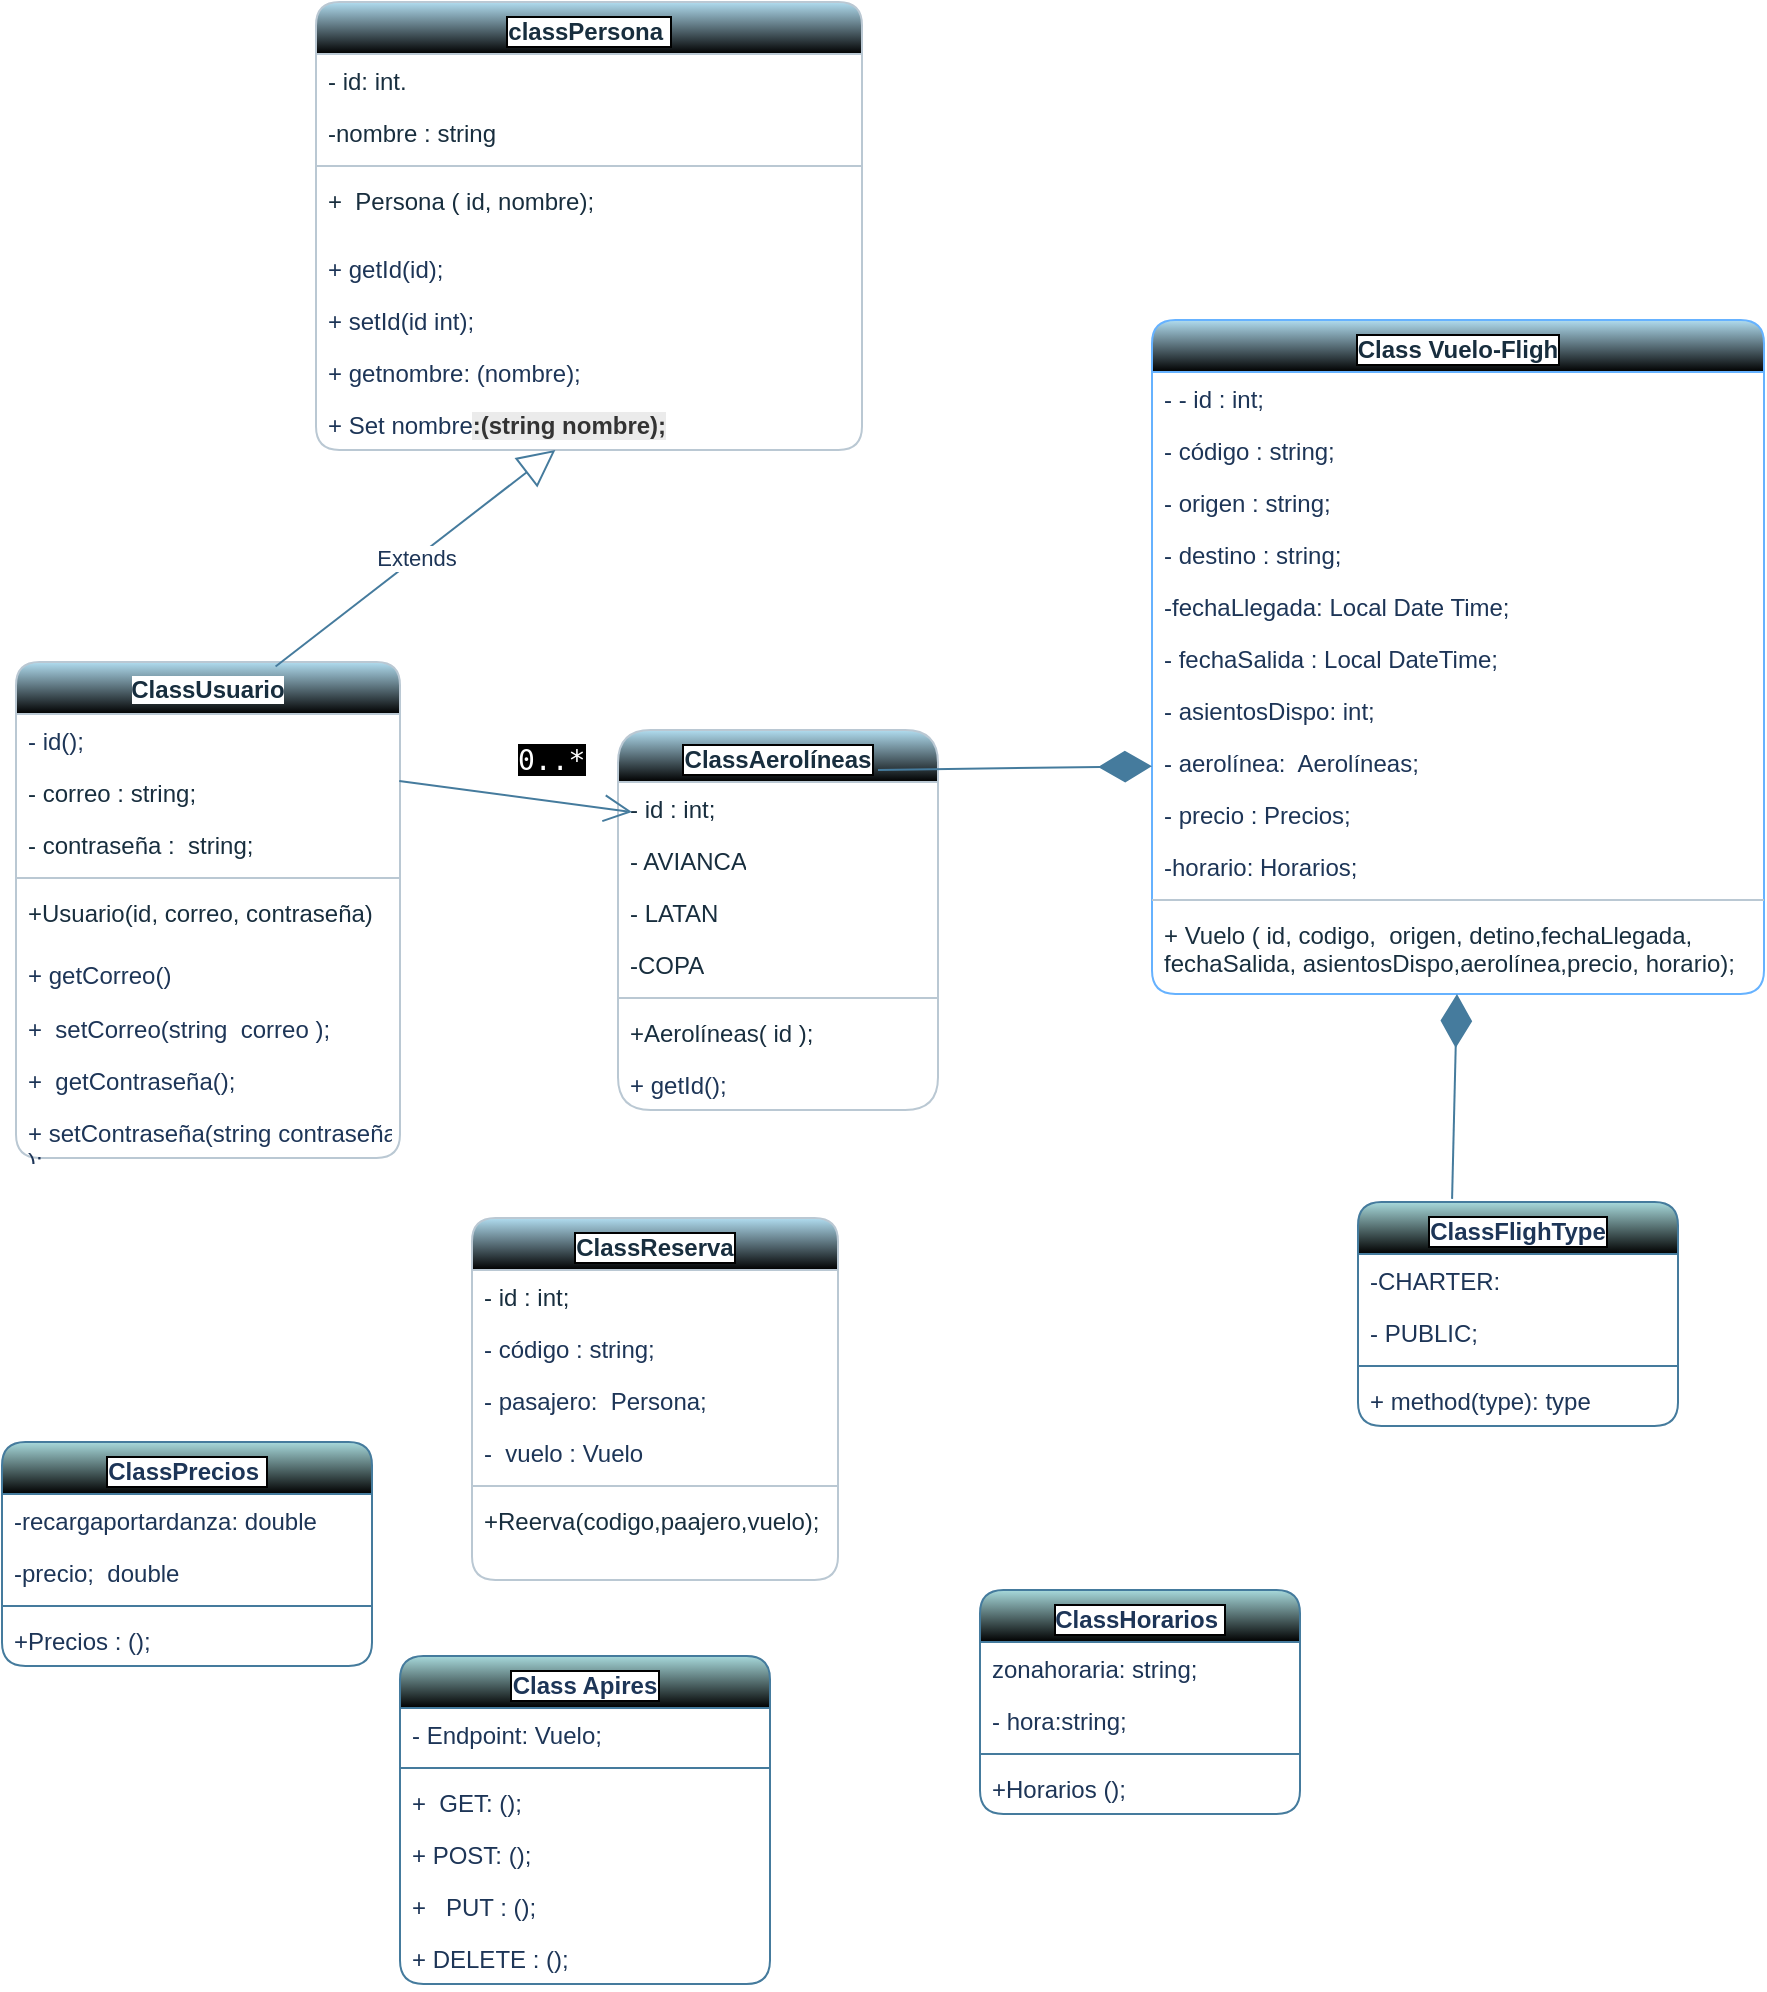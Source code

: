 <mxfile version="21.7.1" type="github">
  <diagram name="Página-1" id="ZE2Og2liTJ8zFDJ8wkAW">
    <mxGraphModel dx="1983" dy="3194" grid="0" gridSize="10" guides="1" tooltips="1" connect="1" arrows="1" fold="1" page="1" pageScale="1" pageWidth="980" pageHeight="1390" background="none" math="0" shadow="0">
      <root>
        <mxCell id="0" />
        <mxCell id="1" parent="0" />
        <mxCell id="D-GpD_URcGxK7QM6RUJf-1" value="classPersona&amp;nbsp;" style="swimlane;fontStyle=1;align=center;verticalAlign=top;childLayout=stackLayout;horizontal=1;startSize=26;horizontalStack=0;resizeParent=1;resizeParentMax=0;resizeLast=0;collapsible=1;marginBottom=0;labelBackgroundColor=default;fillColor=#B1DDF0;strokeColor=#BAC8D3;fontColor=#182E3E;html=1;whiteSpace=wrap;labelBorderColor=default;gradientColor=default;rounded=1;" vertex="1" parent="1">
          <mxGeometry x="85" y="-2021" width="273" height="224" as="geometry" />
        </mxCell>
        <mxCell id="D-GpD_URcGxK7QM6RUJf-5" value="&lt;font style=&quot;vertical-align: inherit;&quot;&gt;&lt;font style=&quot;vertical-align: inherit;&quot;&gt;- id: int.&lt;/font&gt;&lt;/font&gt;" style="text;strokeColor=none;fillColor=none;align=left;verticalAlign=top;spacingLeft=4;spacingRight=4;overflow=hidden;rotatable=0;points=[[0,0.5],[1,0.5]];portConstraint=eastwest;whiteSpace=wrap;html=1;labelBackgroundColor=none;fontColor=#182E3E;" vertex="1" parent="D-GpD_URcGxK7QM6RUJf-1">
          <mxGeometry y="26" width="273" height="26" as="geometry" />
        </mxCell>
        <mxCell id="D-GpD_URcGxK7QM6RUJf-2" value="&lt;font style=&quot;vertical-align: inherit;&quot;&gt;&lt;font style=&quot;vertical-align: inherit;&quot;&gt;&lt;font style=&quot;vertical-align: inherit;&quot;&gt;&lt;font style=&quot;vertical-align: inherit;&quot;&gt;&lt;font style=&quot;vertical-align: inherit;&quot;&gt;&lt;font style=&quot;vertical-align: inherit;&quot;&gt;-nombre :&amp;nbsp;&lt;/font&gt;&lt;/font&gt;&lt;/font&gt;&lt;/font&gt;&lt;/font&gt;&lt;/font&gt;string" style="text;strokeColor=none;fillColor=none;align=left;verticalAlign=top;spacingLeft=4;spacingRight=4;overflow=hidden;rotatable=0;points=[[0,0.5],[1,0.5]];portConstraint=eastwest;whiteSpace=wrap;html=1;labelBackgroundColor=none;fontColor=#182E3E;" vertex="1" parent="D-GpD_URcGxK7QM6RUJf-1">
          <mxGeometry y="52" width="273" height="26" as="geometry" />
        </mxCell>
        <mxCell id="D-GpD_URcGxK7QM6RUJf-3" value="" style="line;strokeWidth=1;fillColor=none;align=left;verticalAlign=middle;spacingTop=-1;spacingLeft=3;spacingRight=3;rotatable=0;labelPosition=right;points=[];portConstraint=eastwest;strokeColor=#BAC8D3;labelBackgroundColor=none;fontColor=#182E3E;" vertex="1" parent="D-GpD_URcGxK7QM6RUJf-1">
          <mxGeometry y="78" width="273" height="8" as="geometry" />
        </mxCell>
        <mxCell id="D-GpD_URcGxK7QM6RUJf-4" value="+&amp;nbsp; Persona ( id, nombre);&amp;nbsp;&amp;nbsp;" style="text;strokeColor=none;fillColor=none;align=left;verticalAlign=top;spacingLeft=4;spacingRight=4;overflow=hidden;rotatable=0;points=[[0,0.5],[1,0.5]];portConstraint=eastwest;whiteSpace=wrap;html=1;labelBackgroundColor=none;fontColor=#182E3E;" vertex="1" parent="D-GpD_URcGxK7QM6RUJf-1">
          <mxGeometry y="86" width="273" height="34" as="geometry" />
        </mxCell>
        <mxCell id="D-GpD_URcGxK7QM6RUJf-99" value="+&amp;nbsp;getId(id);" style="text;strokeColor=none;fillColor=none;align=left;verticalAlign=top;spacingLeft=4;spacingRight=4;overflow=hidden;rotatable=0;points=[[0,0.5],[1,0.5]];portConstraint=eastwest;whiteSpace=wrap;html=1;fontColor=#1D3557;" vertex="1" parent="D-GpD_URcGxK7QM6RUJf-1">
          <mxGeometry y="120" width="273" height="26" as="geometry" />
        </mxCell>
        <mxCell id="D-GpD_URcGxK7QM6RUJf-100" value="+&amp;nbsp;setId(id int);" style="text;strokeColor=none;fillColor=none;align=left;verticalAlign=top;spacingLeft=4;spacingRight=4;overflow=hidden;rotatable=0;points=[[0,0.5],[1,0.5]];portConstraint=eastwest;whiteSpace=wrap;html=1;fontColor=#1D3557;" vertex="1" parent="D-GpD_URcGxK7QM6RUJf-1">
          <mxGeometry y="146" width="273" height="26" as="geometry" />
        </mxCell>
        <mxCell id="D-GpD_URcGxK7QM6RUJf-70" value="+ getnombre: (nombre);" style="text;strokeColor=none;fillColor=none;align=left;verticalAlign=top;spacingLeft=4;spacingRight=4;overflow=hidden;rotatable=0;points=[[0,0.5],[1,0.5]];portConstraint=eastwest;whiteSpace=wrap;html=1;fontColor=#1D3557;" vertex="1" parent="D-GpD_URcGxK7QM6RUJf-1">
          <mxGeometry y="172" width="273" height="26" as="geometry" />
        </mxCell>
        <mxCell id="D-GpD_URcGxK7QM6RUJf-69" value="+ Set nombre&lt;strong style=&quot;--tw-border-spacing-x: 0; --tw-border-spacing-y: 0; --tw-translate-x: 0; --tw-translate-y: 0; --tw-rotate: 0; --tw-skew-x: 0; --tw-skew-y: 0; --tw-scale-x: 1; --tw-scale-y: 1; --tw-pan-x: ; --tw-pan-y: ; --tw-pinch-zoom: ; --tw-scroll-snap-strictness: proximity; --tw-ordinal: ; --tw-slashed-zero: ; --tw-numeric-figure: ; --tw-numeric-spacing: ; --tw-numeric-fraction: ; --tw-ring-inset: ; --tw-ring-offset-width: 0px; --tw-ring-offset-color: #fff; --tw-ring-color: rgb(59 130 246 / .5); --tw-ring-offset-shadow: 0 0 #0000; --tw-ring-shadow: 0 0 #0000; --tw-shadow: 0 0 #0000; --tw-shadow-colored: 0 0 #0000; --tw-blur: ; --tw-brightness: ; --tw-contrast: ; --tw-grayscale: ; --tw-hue-rotate: ; --tw-invert: ; --tw-saturate: ; --tw-sepia: ; --tw-drop-shadow: ; --tw-backdrop-blur: ; --tw-backdrop-brightness: ; --tw-backdrop-contrast: ; --tw-backdrop-grayscale: ; --tw-backdrop-hue-rotate: ; --tw-backdrop-invert: ; --tw-backdrop-opacity: ; --tw-backdrop-saturate: ; --tw-backdrop-sepia: ; color: rgb(51, 51, 51); font-family: Arial, Helvetica, sans-serif; background-color: rgb(235, 235, 235);&quot;&gt;:(string nombre);&lt;/strong&gt;" style="text;strokeColor=none;fillColor=none;align=left;verticalAlign=top;spacingLeft=4;spacingRight=4;overflow=hidden;rotatable=0;points=[[0,0.5],[1,0.5]];portConstraint=eastwest;whiteSpace=wrap;html=1;fontColor=#1D3557;" vertex="1" parent="D-GpD_URcGxK7QM6RUJf-1">
          <mxGeometry y="198" width="273" height="26" as="geometry" />
        </mxCell>
        <mxCell id="D-GpD_URcGxK7QM6RUJf-6" value="ClassUsuario " style="swimlane;fontStyle=1;align=center;verticalAlign=top;childLayout=stackLayout;horizontal=1;startSize=26;horizontalStack=0;resizeParent=1;resizeParentMax=0;resizeLast=0;collapsible=1;marginBottom=0;whiteSpace=wrap;html=1;strokeColor=#BAC8D3;fontColor=#182E3E;fillColor=#B1DDF0;labelBackgroundColor=default;gradientColor=default;rounded=1;" vertex="1" parent="1">
          <mxGeometry x="-65" y="-1691" width="192" height="248" as="geometry" />
        </mxCell>
        <mxCell id="D-GpD_URcGxK7QM6RUJf-113" value="- id();&amp;nbsp;" style="text;strokeColor=none;fillColor=none;align=left;verticalAlign=top;spacingLeft=4;spacingRight=4;overflow=hidden;rotatable=0;points=[[0,0.5],[1,0.5]];portConstraint=eastwest;whiteSpace=wrap;html=1;fontColor=#1D3557;" vertex="1" parent="D-GpD_URcGxK7QM6RUJf-6">
          <mxGeometry y="26" width="192" height="26" as="geometry" />
        </mxCell>
        <mxCell id="D-GpD_URcGxK7QM6RUJf-7" value="- correo : string;" style="text;strokeColor=none;fillColor=none;align=left;verticalAlign=top;spacingLeft=4;spacingRight=4;overflow=hidden;rotatable=0;points=[[0,0.5],[1,0.5]];portConstraint=eastwest;whiteSpace=wrap;html=1;fontColor=#182E3E;labelBackgroundColor=none;" vertex="1" parent="D-GpD_URcGxK7QM6RUJf-6">
          <mxGeometry y="52" width="192" height="26" as="geometry" />
        </mxCell>
        <mxCell id="D-GpD_URcGxK7QM6RUJf-18" value="- contraseña :&amp;nbsp; string;" style="text;strokeColor=none;fillColor=none;align=left;verticalAlign=top;spacingLeft=4;spacingRight=4;overflow=hidden;rotatable=0;points=[[0,0.5],[1,0.5]];portConstraint=eastwest;whiteSpace=wrap;html=1;fontColor=#182E3E;labelBackgroundColor=none;" vertex="1" parent="D-GpD_URcGxK7QM6RUJf-6">
          <mxGeometry y="78" width="192" height="26" as="geometry" />
        </mxCell>
        <mxCell id="D-GpD_URcGxK7QM6RUJf-8" value="" style="line;strokeWidth=1;fillColor=none;align=left;verticalAlign=middle;spacingTop=-1;spacingLeft=3;spacingRight=3;rotatable=0;labelPosition=right;points=[];portConstraint=eastwest;strokeColor=#BAC8D3;fontColor=#182E3E;labelBackgroundColor=none;" vertex="1" parent="D-GpD_URcGxK7QM6RUJf-6">
          <mxGeometry y="104" width="192" height="8" as="geometry" />
        </mxCell>
        <mxCell id="D-GpD_URcGxK7QM6RUJf-9" value="+Usuario(id, correo, contraseña)" style="text;strokeColor=none;fillColor=none;align=left;verticalAlign=top;spacingLeft=4;spacingRight=4;overflow=hidden;rotatable=0;points=[[0,0.5],[1,0.5]];portConstraint=eastwest;whiteSpace=wrap;html=1;fontColor=#182E3E;labelBackgroundColor=none;" vertex="1" parent="D-GpD_URcGxK7QM6RUJf-6">
          <mxGeometry y="112" width="192" height="31" as="geometry" />
        </mxCell>
        <mxCell id="D-GpD_URcGxK7QM6RUJf-101" value="+&amp;nbsp;getCorreo()&lt;br&gt;&lt;br&gt;&lt;br&gt;&lt;br&gt;&lt;br&gt;&lt;br&gt;&lt;br&gt;&lt;br&gt;&lt;br&gt;&lt;br&gt;&lt;br&gt;" style="text;strokeColor=none;fillColor=none;align=left;verticalAlign=top;spacingLeft=4;spacingRight=4;overflow=hidden;rotatable=0;points=[[0,0.5],[1,0.5]];portConstraint=eastwest;whiteSpace=wrap;html=1;fontColor=#1D3557;" vertex="1" parent="D-GpD_URcGxK7QM6RUJf-6">
          <mxGeometry y="143" width="192" height="27" as="geometry" />
        </mxCell>
        <mxCell id="D-GpD_URcGxK7QM6RUJf-102" value="+&amp;nbsp;&amp;nbsp;setCorreo(string&amp;nbsp; correo );" style="text;strokeColor=none;fillColor=none;align=left;verticalAlign=top;spacingLeft=4;spacingRight=4;overflow=hidden;rotatable=0;points=[[0,0.5],[1,0.5]];portConstraint=eastwest;whiteSpace=wrap;html=1;fontColor=#1D3557;" vertex="1" parent="D-GpD_URcGxK7QM6RUJf-6">
          <mxGeometry y="170" width="192" height="26" as="geometry" />
        </mxCell>
        <mxCell id="D-GpD_URcGxK7QM6RUJf-105" value="+&amp;nbsp;&amp;nbsp;getContraseña();" style="text;strokeColor=none;fillColor=none;align=left;verticalAlign=top;spacingLeft=4;spacingRight=4;overflow=hidden;rotatable=0;points=[[0,0.5],[1,0.5]];portConstraint=eastwest;whiteSpace=wrap;html=1;fontColor=#1D3557;" vertex="1" parent="D-GpD_URcGxK7QM6RUJf-6">
          <mxGeometry y="196" width="192" height="26" as="geometry" />
        </mxCell>
        <mxCell id="D-GpD_URcGxK7QM6RUJf-104" value="+&amp;nbsp;setContraseña(string&amp;nbsp;contraseña)&lt;br&gt;);" style="text;strokeColor=none;fillColor=none;align=left;verticalAlign=top;spacingLeft=4;spacingRight=4;overflow=hidden;rotatable=0;points=[[0,0.5],[1,0.5]];portConstraint=eastwest;whiteSpace=wrap;html=1;fontColor=#1D3557;" vertex="1" parent="D-GpD_URcGxK7QM6RUJf-6">
          <mxGeometry y="222" width="192" height="26" as="geometry" />
        </mxCell>
        <mxCell id="D-GpD_URcGxK7QM6RUJf-10" value="Class Vuelo-Fligh" style="swimlane;fontStyle=1;align=center;verticalAlign=top;childLayout=stackLayout;horizontal=1;startSize=26;horizontalStack=0;resizeParent=1;resizeParentMax=0;resizeLast=0;collapsible=1;marginBottom=0;whiteSpace=wrap;html=1;strokeColor=#66B2FF;fontColor=#182E3E;fillColor=#B1DDF0;labelBackgroundColor=default;labelBorderColor=default;gradientColor=default;rounded=1;" vertex="1" parent="1">
          <mxGeometry x="503" y="-1862" width="306" height="337" as="geometry" />
        </mxCell>
        <mxCell id="D-GpD_URcGxK7QM6RUJf-36" value="-&amp;nbsp;- id : int;" style="text;strokeColor=none;fillColor=none;align=left;verticalAlign=top;spacingLeft=4;spacingRight=4;overflow=hidden;rotatable=0;points=[[0,0.5],[1,0.5]];portConstraint=eastwest;whiteSpace=wrap;html=1;fontColor=#1D3557;" vertex="1" parent="D-GpD_URcGxK7QM6RUJf-10">
          <mxGeometry y="26" width="306" height="26" as="geometry" />
        </mxCell>
        <mxCell id="D-GpD_URcGxK7QM6RUJf-38" value="- código : string;" style="text;strokeColor=none;fillColor=none;align=left;verticalAlign=top;spacingLeft=4;spacingRight=4;overflow=hidden;rotatable=0;points=[[0,0.5],[1,0.5]];portConstraint=eastwest;whiteSpace=wrap;html=1;fontColor=#1D3557;" vertex="1" parent="D-GpD_URcGxK7QM6RUJf-10">
          <mxGeometry y="52" width="306" height="26" as="geometry" />
        </mxCell>
        <mxCell id="D-GpD_URcGxK7QM6RUJf-47" value="- origen : string;" style="text;strokeColor=none;fillColor=none;align=left;verticalAlign=top;spacingLeft=4;spacingRight=4;overflow=hidden;rotatable=0;points=[[0,0.5],[1,0.5]];portConstraint=eastwest;whiteSpace=wrap;html=1;fontColor=#1D3557;" vertex="1" parent="D-GpD_URcGxK7QM6RUJf-10">
          <mxGeometry y="78" width="306" height="26" as="geometry" />
        </mxCell>
        <mxCell id="D-GpD_URcGxK7QM6RUJf-37" value="- destino : string;" style="text;strokeColor=none;fillColor=none;align=left;verticalAlign=top;spacingLeft=4;spacingRight=4;overflow=hidden;rotatable=0;points=[[0,0.5],[1,0.5]];portConstraint=eastwest;whiteSpace=wrap;html=1;fontColor=#1D3557;" vertex="1" parent="D-GpD_URcGxK7QM6RUJf-10">
          <mxGeometry y="104" width="306" height="26" as="geometry" />
        </mxCell>
        <mxCell id="D-GpD_URcGxK7QM6RUJf-49" value="-fechaLlegada: Local Date Time;" style="text;strokeColor=none;fillColor=none;align=left;verticalAlign=top;spacingLeft=4;spacingRight=4;overflow=hidden;rotatable=0;points=[[0,0.5],[1,0.5]];portConstraint=eastwest;whiteSpace=wrap;html=1;fontColor=#1D3557;" vertex="1" parent="D-GpD_URcGxK7QM6RUJf-10">
          <mxGeometry y="130" width="306" height="26" as="geometry" />
        </mxCell>
        <mxCell id="D-GpD_URcGxK7QM6RUJf-48" value="- fechaSalida :&amp;nbsp;Local DateTime;" style="text;strokeColor=none;fillColor=none;align=left;verticalAlign=top;spacingLeft=4;spacingRight=4;overflow=hidden;rotatable=0;points=[[0,0.5],[1,0.5]];portConstraint=eastwest;whiteSpace=wrap;html=1;fontColor=#1D3557;" vertex="1" parent="D-GpD_URcGxK7QM6RUJf-10">
          <mxGeometry y="156" width="306" height="26" as="geometry" />
        </mxCell>
        <mxCell id="D-GpD_URcGxK7QM6RUJf-54" value="- asientosDispo: int;" style="text;strokeColor=none;fillColor=none;align=left;verticalAlign=top;spacingLeft=4;spacingRight=4;overflow=hidden;rotatable=0;points=[[0,0.5],[1,0.5]];portConstraint=eastwest;whiteSpace=wrap;html=1;fontColor=#1D3557;" vertex="1" parent="D-GpD_URcGxK7QM6RUJf-10">
          <mxGeometry y="182" width="306" height="26" as="geometry" />
        </mxCell>
        <mxCell id="D-GpD_URcGxK7QM6RUJf-55" value="- aerolínea:&amp;nbsp; Aerolíneas;" style="text;strokeColor=none;fillColor=none;align=left;verticalAlign=top;spacingLeft=4;spacingRight=4;overflow=hidden;rotatable=0;points=[[0,0.5],[1,0.5]];portConstraint=eastwest;whiteSpace=wrap;html=1;fontColor=#1D3557;" vertex="1" parent="D-GpD_URcGxK7QM6RUJf-10">
          <mxGeometry y="208" width="306" height="26" as="geometry" />
        </mxCell>
        <mxCell id="D-GpD_URcGxK7QM6RUJf-50" value="- precio : Precios;" style="text;strokeColor=none;fillColor=none;align=left;verticalAlign=top;spacingLeft=4;spacingRight=4;overflow=hidden;rotatable=0;points=[[0,0.5],[1,0.5]];portConstraint=eastwest;whiteSpace=wrap;html=1;fontColor=#1D3557;" vertex="1" parent="D-GpD_URcGxK7QM6RUJf-10">
          <mxGeometry y="234" width="306" height="26" as="geometry" />
        </mxCell>
        <mxCell id="D-GpD_URcGxK7QM6RUJf-51" value="-horario: Horarios;" style="text;strokeColor=none;fillColor=none;align=left;verticalAlign=top;spacingLeft=4;spacingRight=4;overflow=hidden;rotatable=0;points=[[0,0.5],[1,0.5]];portConstraint=eastwest;whiteSpace=wrap;html=1;fontColor=#1D3557;" vertex="1" parent="D-GpD_URcGxK7QM6RUJf-10">
          <mxGeometry y="260" width="306" height="26" as="geometry" />
        </mxCell>
        <mxCell id="D-GpD_URcGxK7QM6RUJf-12" value="" style="line;strokeWidth=1;fillColor=none;align=left;verticalAlign=middle;spacingTop=-1;spacingLeft=3;spacingRight=3;rotatable=0;labelPosition=right;points=[];portConstraint=eastwest;strokeColor=#BAC8D3;fontColor=#182E3E;labelBackgroundColor=none;" vertex="1" parent="D-GpD_URcGxK7QM6RUJf-10">
          <mxGeometry y="286" width="306" height="8" as="geometry" />
        </mxCell>
        <mxCell id="D-GpD_URcGxK7QM6RUJf-13" value="+ Vuelo ( id, codigo,&amp;nbsp; origen, detino,fechaLlegada, fechaSalida,&amp;nbsp;asientosDispo,aerolínea,precio,&amp;nbsp;horario);&amp;nbsp;" style="text;strokeColor=none;fillColor=none;align=left;verticalAlign=top;spacingLeft=4;spacingRight=4;overflow=hidden;rotatable=0;points=[[0,0.5],[1,0.5]];portConstraint=eastwest;whiteSpace=wrap;html=1;fontColor=#182E3E;labelBackgroundColor=none;" vertex="1" parent="D-GpD_URcGxK7QM6RUJf-10">
          <mxGeometry y="294" width="306" height="43" as="geometry" />
        </mxCell>
        <mxCell id="D-GpD_URcGxK7QM6RUJf-19" value="ClassReserva " style="swimlane;fontStyle=1;align=center;verticalAlign=top;childLayout=stackLayout;horizontal=1;startSize=26;horizontalStack=0;resizeParent=1;resizeParentMax=0;resizeLast=0;collapsible=1;marginBottom=0;whiteSpace=wrap;html=1;strokeColor=#BAC8D3;fontColor=#182E3E;fillColor=#B1DDF0;labelBackgroundColor=default;labelBorderColor=default;gradientColor=default;rounded=1;" vertex="1" parent="1">
          <mxGeometry x="163" y="-1413" width="183" height="181" as="geometry" />
        </mxCell>
        <mxCell id="D-GpD_URcGxK7QM6RUJf-20" value="- id : int;" style="text;strokeColor=none;fillColor=none;align=left;verticalAlign=top;spacingLeft=4;spacingRight=4;overflow=hidden;rotatable=0;points=[[0,0.5],[1,0.5]];portConstraint=eastwest;whiteSpace=wrap;html=1;fontColor=#182E3E;labelBackgroundColor=none;" vertex="1" parent="D-GpD_URcGxK7QM6RUJf-19">
          <mxGeometry y="26" width="183" height="26" as="geometry" />
        </mxCell>
        <mxCell id="D-GpD_URcGxK7QM6RUJf-56" value="-&amp;nbsp;código : string;" style="text;strokeColor=none;fillColor=none;align=left;verticalAlign=top;spacingLeft=4;spacingRight=4;overflow=hidden;rotatable=0;points=[[0,0.5],[1,0.5]];portConstraint=eastwest;whiteSpace=wrap;html=1;fontColor=#1D3557;" vertex="1" parent="D-GpD_URcGxK7QM6RUJf-19">
          <mxGeometry y="52" width="183" height="26" as="geometry" />
        </mxCell>
        <mxCell id="D-GpD_URcGxK7QM6RUJf-57" value="- pasajero:&amp;nbsp; Persona;" style="text;strokeColor=none;fillColor=none;align=left;verticalAlign=top;spacingLeft=4;spacingRight=4;overflow=hidden;rotatable=0;points=[[0,0.5],[1,0.5]];portConstraint=eastwest;whiteSpace=wrap;html=1;fontColor=#1D3557;" vertex="1" parent="D-GpD_URcGxK7QM6RUJf-19">
          <mxGeometry y="78" width="183" height="26" as="geometry" />
        </mxCell>
        <mxCell id="D-GpD_URcGxK7QM6RUJf-58" value="-&amp;nbsp;&amp;nbsp;vuelo : Vuelo " style="text;strokeColor=none;fillColor=none;align=left;verticalAlign=top;spacingLeft=4;spacingRight=4;overflow=hidden;rotatable=0;points=[[0,0.5],[1,0.5]];portConstraint=eastwest;whiteSpace=wrap;html=1;fontColor=#1D3557;" vertex="1" parent="D-GpD_URcGxK7QM6RUJf-19">
          <mxGeometry y="104" width="183" height="26" as="geometry" />
        </mxCell>
        <mxCell id="D-GpD_URcGxK7QM6RUJf-21" value="" style="line;strokeWidth=1;fillColor=none;align=left;verticalAlign=middle;spacingTop=-1;spacingLeft=3;spacingRight=3;rotatable=0;labelPosition=right;points=[];portConstraint=eastwest;strokeColor=#BAC8D3;fontColor=#182E3E;labelBackgroundColor=none;" vertex="1" parent="D-GpD_URcGxK7QM6RUJf-19">
          <mxGeometry y="130" width="183" height="8" as="geometry" />
        </mxCell>
        <mxCell id="D-GpD_URcGxK7QM6RUJf-22" value="+Reerva(codigo,paajero,vuelo);" style="text;strokeColor=none;fillColor=none;align=left;verticalAlign=top;spacingLeft=4;spacingRight=4;overflow=hidden;rotatable=0;points=[[0,0.5],[1,0.5]];portConstraint=eastwest;whiteSpace=wrap;html=1;fontColor=#182E3E;labelBackgroundColor=none;" vertex="1" parent="D-GpD_URcGxK7QM6RUJf-19">
          <mxGeometry y="138" width="183" height="43" as="geometry" />
        </mxCell>
        <mxCell id="D-GpD_URcGxK7QM6RUJf-23" value="Interface Autenticable " style="swimlane;fontStyle=1;align=center;verticalAlign=top;childLayout=stackLayout;horizontal=1;startSize=26;horizontalStack=0;resizeParent=1;resizeParentMax=0;resizeLast=0;collapsible=1;marginBottom=0;whiteSpace=wrap;html=1;strokeColor=#BAC8D3;fontColor=#182E3E;fillColor=#B1DDF0;labelBackgroundColor=default;gradientColor=default;rounded=1;" vertex="1" parent="1">
          <mxGeometry x="133" y="-1162" width="177" height="60" as="geometry" />
        </mxCell>
        <mxCell id="D-GpD_URcGxK7QM6RUJf-25" value="" style="line;strokeWidth=1;fillColor=none;align=left;verticalAlign=middle;spacingTop=-1;spacingLeft=3;spacingRight=3;rotatable=0;labelPosition=right;points=[];portConstraint=eastwest;strokeColor=#BAC8D3;fontColor=#182E3E;labelBackgroundColor=none;" vertex="1" parent="D-GpD_URcGxK7QM6RUJf-23">
          <mxGeometry y="26" width="177" height="8" as="geometry" />
        </mxCell>
        <mxCell id="D-GpD_URcGxK7QM6RUJf-26" value="+autenticar();" style="text;strokeColor=none;fillColor=none;align=left;verticalAlign=top;spacingLeft=4;spacingRight=4;overflow=hidden;rotatable=0;points=[[0,0.5],[1,0.5]];portConstraint=eastwest;whiteSpace=wrap;html=1;fontColor=#182E3E;labelBackgroundColor=none;" vertex="1" parent="D-GpD_URcGxK7QM6RUJf-23">
          <mxGeometry y="34" width="177" height="26" as="geometry" />
        </mxCell>
        <mxCell id="D-GpD_URcGxK7QM6RUJf-39" value="ClassHorarios&amp;nbsp;" style="swimlane;fontStyle=1;align=center;verticalAlign=top;childLayout=stackLayout;horizontal=1;startSize=26;horizontalStack=0;resizeParent=1;resizeParentMax=0;resizeLast=0;collapsible=1;marginBottom=0;whiteSpace=wrap;html=1;strokeColor=#457B9D;fontColor=#1D3557;fillColor=#A8DADC;swimlaneFillColor=default;gradientColor=default;labelBackgroundColor=default;labelBorderColor=default;rounded=1;" vertex="1" parent="1">
          <mxGeometry x="417" y="-1227" width="160" height="112" as="geometry" />
        </mxCell>
        <mxCell id="D-GpD_URcGxK7QM6RUJf-52" value="zonahoraria: string;" style="text;strokeColor=none;fillColor=none;align=left;verticalAlign=top;spacingLeft=4;spacingRight=4;overflow=hidden;rotatable=0;points=[[0,0.5],[1,0.5]];portConstraint=eastwest;whiteSpace=wrap;html=1;fontColor=#1D3557;" vertex="1" parent="D-GpD_URcGxK7QM6RUJf-39">
          <mxGeometry y="26" width="160" height="26" as="geometry" />
        </mxCell>
        <mxCell id="D-GpD_URcGxK7QM6RUJf-40" value="- hora:string;" style="text;strokeColor=none;fillColor=none;align=left;verticalAlign=top;spacingLeft=4;spacingRight=4;overflow=hidden;rotatable=0;points=[[0,0.5],[1,0.5]];portConstraint=eastwest;whiteSpace=wrap;html=1;fontColor=#1D3557;" vertex="1" parent="D-GpD_URcGxK7QM6RUJf-39">
          <mxGeometry y="52" width="160" height="26" as="geometry" />
        </mxCell>
        <mxCell id="D-GpD_URcGxK7QM6RUJf-41" value="" style="line;strokeWidth=1;fillColor=none;align=left;verticalAlign=middle;spacingTop=-1;spacingLeft=3;spacingRight=3;rotatable=0;labelPosition=right;points=[];portConstraint=eastwest;strokeColor=inherit;fontColor=#1D3557;" vertex="1" parent="D-GpD_URcGxK7QM6RUJf-39">
          <mxGeometry y="78" width="160" height="8" as="geometry" />
        </mxCell>
        <mxCell id="D-GpD_URcGxK7QM6RUJf-42" value="+Horarios ();" style="text;strokeColor=none;fillColor=none;align=left;verticalAlign=top;spacingLeft=4;spacingRight=4;overflow=hidden;rotatable=0;points=[[0,0.5],[1,0.5]];portConstraint=eastwest;whiteSpace=wrap;html=1;fontColor=#1D3557;" vertex="1" parent="D-GpD_URcGxK7QM6RUJf-39">
          <mxGeometry y="86" width="160" height="26" as="geometry" />
        </mxCell>
        <mxCell id="D-GpD_URcGxK7QM6RUJf-43" value="ClassPrecios&amp;nbsp;" style="swimlane;fontStyle=1;align=center;verticalAlign=top;childLayout=stackLayout;horizontal=1;startSize=26;horizontalStack=0;resizeParent=1;resizeParentMax=0;resizeLast=0;collapsible=1;marginBottom=0;whiteSpace=wrap;html=1;strokeColor=#457B9D;fontColor=#1D3557;fillColor=#A8DADC;swimlaneFillColor=default;labelBorderColor=default;labelBackgroundColor=default;gradientColor=default;rounded=1;" vertex="1" parent="1">
          <mxGeometry x="-72" y="-1301" width="185" height="112" as="geometry" />
        </mxCell>
        <mxCell id="D-GpD_URcGxK7QM6RUJf-44" value="-recargaportardanza: double" style="text;strokeColor=none;fillColor=none;align=left;verticalAlign=top;spacingLeft=4;spacingRight=4;overflow=hidden;rotatable=0;points=[[0,0.5],[1,0.5]];portConstraint=eastwest;whiteSpace=wrap;html=1;fontColor=#1D3557;" vertex="1" parent="D-GpD_URcGxK7QM6RUJf-43">
          <mxGeometry y="26" width="185" height="26" as="geometry" />
        </mxCell>
        <mxCell id="D-GpD_URcGxK7QM6RUJf-53" value="-precio;&amp;nbsp; double" style="text;strokeColor=none;fillColor=none;align=left;verticalAlign=top;spacingLeft=4;spacingRight=4;overflow=hidden;rotatable=0;points=[[0,0.5],[1,0.5]];portConstraint=eastwest;whiteSpace=wrap;html=1;fontColor=#1D3557;" vertex="1" parent="D-GpD_URcGxK7QM6RUJf-43">
          <mxGeometry y="52" width="185" height="26" as="geometry" />
        </mxCell>
        <mxCell id="D-GpD_URcGxK7QM6RUJf-45" value="" style="line;strokeWidth=1;fillColor=none;align=left;verticalAlign=middle;spacingTop=-1;spacingLeft=3;spacingRight=3;rotatable=0;labelPosition=right;points=[];portConstraint=eastwest;strokeColor=inherit;fontColor=#1D3557;" vertex="1" parent="D-GpD_URcGxK7QM6RUJf-43">
          <mxGeometry y="78" width="185" height="8" as="geometry" />
        </mxCell>
        <mxCell id="D-GpD_URcGxK7QM6RUJf-46" value="+Precios : ();" style="text;strokeColor=none;fillColor=none;align=left;verticalAlign=top;spacingLeft=4;spacingRight=4;overflow=hidden;rotatable=0;points=[[0,0.5],[1,0.5]];portConstraint=eastwest;whiteSpace=wrap;html=1;fontColor=#1D3557;" vertex="1" parent="D-GpD_URcGxK7QM6RUJf-43">
          <mxGeometry y="86" width="185" height="26" as="geometry" />
        </mxCell>
        <mxCell id="D-GpD_URcGxK7QM6RUJf-60" value="Class Apires" style="swimlane;fontStyle=1;align=center;verticalAlign=top;childLayout=stackLayout;horizontal=1;startSize=26;horizontalStack=0;resizeParent=1;resizeParentMax=0;resizeLast=0;collapsible=1;marginBottom=0;whiteSpace=wrap;html=1;strokeColor=#457B9D;fontColor=#1D3557;fillColor=#A8DADC;swimlaneFillColor=default;labelBorderColor=default;labelBackgroundColor=default;gradientColor=default;rounded=1;" vertex="1" parent="1">
          <mxGeometry x="127" y="-1194" width="185" height="164" as="geometry" />
        </mxCell>
        <mxCell id="D-GpD_URcGxK7QM6RUJf-62" value="- Endpoint: Vuelo;" style="text;strokeColor=none;fillColor=none;align=left;verticalAlign=top;spacingLeft=4;spacingRight=4;overflow=hidden;rotatable=0;points=[[0,0.5],[1,0.5]];portConstraint=eastwest;whiteSpace=wrap;html=1;fontColor=#1D3557;" vertex="1" parent="D-GpD_URcGxK7QM6RUJf-60">
          <mxGeometry y="26" width="185" height="26" as="geometry" />
        </mxCell>
        <mxCell id="D-GpD_URcGxK7QM6RUJf-63" value="" style="line;strokeWidth=1;fillColor=none;align=left;verticalAlign=middle;spacingTop=-1;spacingLeft=3;spacingRight=3;rotatable=0;labelPosition=right;points=[];portConstraint=eastwest;strokeColor=inherit;fontColor=#1D3557;" vertex="1" parent="D-GpD_URcGxK7QM6RUJf-60">
          <mxGeometry y="52" width="185" height="8" as="geometry" />
        </mxCell>
        <mxCell id="D-GpD_URcGxK7QM6RUJf-64" value="+&amp;nbsp;&amp;nbsp;GET: ();" style="text;strokeColor=none;fillColor=none;align=left;verticalAlign=top;spacingLeft=4;spacingRight=4;overflow=hidden;rotatable=0;points=[[0,0.5],[1,0.5]];portConstraint=eastwest;whiteSpace=wrap;html=1;fontColor=#1D3557;" vertex="1" parent="D-GpD_URcGxK7QM6RUJf-60">
          <mxGeometry y="60" width="185" height="26" as="geometry" />
        </mxCell>
        <mxCell id="D-GpD_URcGxK7QM6RUJf-65" value="+ POST: ();" style="text;strokeColor=none;fillColor=none;align=left;verticalAlign=top;spacingLeft=4;spacingRight=4;overflow=hidden;rotatable=0;points=[[0,0.5],[1,0.5]];portConstraint=eastwest;whiteSpace=wrap;html=1;fontColor=#1D3557;" vertex="1" parent="D-GpD_URcGxK7QM6RUJf-60">
          <mxGeometry y="86" width="185" height="26" as="geometry" />
        </mxCell>
        <mxCell id="D-GpD_URcGxK7QM6RUJf-67" value="+&amp;nbsp;&amp;nbsp; PUT : ();" style="text;strokeColor=none;fillColor=none;align=left;verticalAlign=top;spacingLeft=4;spacingRight=4;overflow=hidden;rotatable=0;points=[[0,0.5],[1,0.5]];portConstraint=eastwest;whiteSpace=wrap;html=1;fontColor=#1D3557;" vertex="1" parent="D-GpD_URcGxK7QM6RUJf-60">
          <mxGeometry y="112" width="185" height="26" as="geometry" />
        </mxCell>
        <mxCell id="D-GpD_URcGxK7QM6RUJf-66" value="+ DELETE : ();" style="text;strokeColor=none;fillColor=none;align=left;verticalAlign=top;spacingLeft=4;spacingRight=4;overflow=hidden;rotatable=0;points=[[0,0.5],[1,0.5]];portConstraint=eastwest;whiteSpace=wrap;html=1;fontColor=#1D3557;" vertex="1" parent="D-GpD_URcGxK7QM6RUJf-60">
          <mxGeometry y="138" width="185" height="26" as="geometry" />
        </mxCell>
        <mxCell id="D-GpD_URcGxK7QM6RUJf-80" value="ClassFlighType" style="swimlane;fontStyle=1;align=center;verticalAlign=top;childLayout=stackLayout;horizontal=1;startSize=26;horizontalStack=0;resizeParent=1;resizeParentMax=0;resizeLast=0;collapsible=1;marginBottom=0;whiteSpace=wrap;html=1;strokeColor=#457B9D;fontColor=#1D3557;fillColor=#A8DADC;labelBackgroundColor=default;labelBorderColor=default;gradientColor=default;swimlaneFillColor=default;rounded=1;" vertex="1" parent="1">
          <mxGeometry x="606" y="-1421" width="160" height="112" as="geometry" />
        </mxCell>
        <mxCell id="D-GpD_URcGxK7QM6RUJf-81" value="-CHARTER:" style="text;strokeColor=none;fillColor=none;align=left;verticalAlign=top;spacingLeft=4;spacingRight=4;overflow=hidden;rotatable=0;points=[[0,0.5],[1,0.5]];portConstraint=eastwest;whiteSpace=wrap;html=1;fontColor=#1D3557;" vertex="1" parent="D-GpD_URcGxK7QM6RUJf-80">
          <mxGeometry y="26" width="160" height="26" as="geometry" />
        </mxCell>
        <mxCell id="D-GpD_URcGxK7QM6RUJf-97" value="- PUBLIC;&amp;nbsp;&amp;nbsp;" style="text;strokeColor=none;fillColor=none;align=left;verticalAlign=top;spacingLeft=4;spacingRight=4;overflow=hidden;rotatable=0;points=[[0,0.5],[1,0.5]];portConstraint=eastwest;whiteSpace=wrap;html=1;fontColor=#1D3557;" vertex="1" parent="D-GpD_URcGxK7QM6RUJf-80">
          <mxGeometry y="52" width="160" height="26" as="geometry" />
        </mxCell>
        <mxCell id="D-GpD_URcGxK7QM6RUJf-82" value="" style="line;strokeWidth=1;fillColor=none;align=left;verticalAlign=middle;spacingTop=-1;spacingLeft=3;spacingRight=3;rotatable=0;labelPosition=right;points=[];portConstraint=eastwest;strokeColor=inherit;fontColor=#1D3557;" vertex="1" parent="D-GpD_URcGxK7QM6RUJf-80">
          <mxGeometry y="78" width="160" height="8" as="geometry" />
        </mxCell>
        <mxCell id="D-GpD_URcGxK7QM6RUJf-83" value="+ method(type): type" style="text;strokeColor=none;fillColor=none;align=left;verticalAlign=top;spacingLeft=4;spacingRight=4;overflow=hidden;rotatable=0;points=[[0,0.5],[1,0.5]];portConstraint=eastwest;whiteSpace=wrap;html=1;fontColor=#1D3557;" vertex="1" parent="D-GpD_URcGxK7QM6RUJf-80">
          <mxGeometry y="86" width="160" height="26" as="geometry" />
        </mxCell>
        <mxCell id="D-GpD_URcGxK7QM6RUJf-14" value="ClassAerolíneas" style="swimlane;fontStyle=1;align=center;verticalAlign=top;childLayout=stackLayout;horizontal=1;startSize=26;horizontalStack=0;resizeParent=1;resizeParentMax=0;resizeLast=0;collapsible=1;marginBottom=0;whiteSpace=wrap;html=1;strokeColor=#BAC8D3;fontColor=#182E3E;fillColor=#B1DDF0;labelBackgroundColor=default;labelBorderColor=default;gradientColor=default;swimlaneFillColor=default;rounded=1;arcSize=21;" vertex="1" parent="1">
          <mxGeometry x="236" y="-1657" width="160" height="190" as="geometry" />
        </mxCell>
        <mxCell id="D-GpD_URcGxK7QM6RUJf-114" value="" style="endArrow=diamondThin;endFill=1;endSize=24;html=1;rounded=0;strokeColor=#457B9D;fontColor=#1D3557;fillColor=#A8DADC;" edge="1" parent="D-GpD_URcGxK7QM6RUJf-14" target="D-GpD_URcGxK7QM6RUJf-55">
          <mxGeometry width="160" relative="1" as="geometry">
            <mxPoint x="130" y="20.0" as="sourcePoint" />
            <mxPoint x="290" y="20.0" as="targetPoint" />
          </mxGeometry>
        </mxCell>
        <mxCell id="D-GpD_URcGxK7QM6RUJf-15" value="- id : int;" style="text;strokeColor=none;fillColor=none;align=left;verticalAlign=top;spacingLeft=4;spacingRight=4;overflow=hidden;rotatable=0;points=[[0,0.5],[1,0.5]];portConstraint=eastwest;whiteSpace=wrap;html=1;fontColor=#182E3E;labelBackgroundColor=none;" vertex="1" parent="D-GpD_URcGxK7QM6RUJf-14">
          <mxGeometry y="26" width="160" height="26" as="geometry" />
        </mxCell>
        <mxCell id="D-GpD_URcGxK7QM6RUJf-111" value="" style="endArrow=open;endFill=1;endSize=12;html=1;rounded=0;strokeColor=#457B9D;fontColor=#1D3557;fillColor=#A8DADC;exitX=0.998;exitY=0.287;exitDx=0;exitDy=0;exitPerimeter=0;" edge="1" parent="D-GpD_URcGxK7QM6RUJf-14" source="D-GpD_URcGxK7QM6RUJf-7">
          <mxGeometry width="160" relative="1" as="geometry">
            <mxPoint x="-97" y="-93" as="sourcePoint" />
            <mxPoint x="7" y="41" as="targetPoint" />
          </mxGeometry>
        </mxCell>
        <mxCell id="D-GpD_URcGxK7QM6RUJf-91" value="- AVIANCA" style="text;strokeColor=none;fillColor=none;align=left;verticalAlign=top;spacingLeft=4;spacingRight=4;overflow=hidden;rotatable=0;points=[[0,0.5],[1,0.5]];portConstraint=eastwest;whiteSpace=wrap;html=1;fontColor=#182E3E;labelBackgroundColor=none;" vertex="1" parent="D-GpD_URcGxK7QM6RUJf-14">
          <mxGeometry y="52" width="160" height="26" as="geometry" />
        </mxCell>
        <mxCell id="D-GpD_URcGxK7QM6RUJf-92" value="- LATAN" style="text;strokeColor=none;fillColor=none;align=left;verticalAlign=top;spacingLeft=4;spacingRight=4;overflow=hidden;rotatable=0;points=[[0,0.5],[1,0.5]];portConstraint=eastwest;whiteSpace=wrap;html=1;fontColor=#182E3E;labelBackgroundColor=none;" vertex="1" parent="D-GpD_URcGxK7QM6RUJf-14">
          <mxGeometry y="78" width="160" height="26" as="geometry" />
        </mxCell>
        <mxCell id="D-GpD_URcGxK7QM6RUJf-35" value="-COPA" style="text;strokeColor=none;fillColor=none;align=left;verticalAlign=top;spacingLeft=4;spacingRight=4;overflow=hidden;rotatable=0;points=[[0,0.5],[1,0.5]];portConstraint=eastwest;whiteSpace=wrap;html=1;fontColor=#182E3E;labelBackgroundColor=none;" vertex="1" parent="D-GpD_URcGxK7QM6RUJf-14">
          <mxGeometry y="104" width="160" height="26" as="geometry" />
        </mxCell>
        <mxCell id="D-GpD_URcGxK7QM6RUJf-16" value="" style="line;strokeWidth=1;fillColor=none;align=left;verticalAlign=middle;spacingTop=-1;spacingLeft=3;spacingRight=3;rotatable=0;labelPosition=right;points=[];portConstraint=eastwest;strokeColor=#BAC8D3;fontColor=#182E3E;labelBackgroundColor=none;" vertex="1" parent="D-GpD_URcGxK7QM6RUJf-14">
          <mxGeometry y="130" width="160" height="8" as="geometry" />
        </mxCell>
        <mxCell id="D-GpD_URcGxK7QM6RUJf-17" value="+Aerolíneas( id );&amp;nbsp;&lt;br&gt;" style="text;strokeColor=none;fillColor=none;align=left;verticalAlign=top;spacingLeft=4;spacingRight=4;overflow=hidden;rotatable=0;points=[[0,0.5],[1,0.5]];portConstraint=eastwest;whiteSpace=wrap;html=1;fontColor=#182E3E;labelBackgroundColor=none;" vertex="1" parent="D-GpD_URcGxK7QM6RUJf-14">
          <mxGeometry y="138" width="160" height="26" as="geometry" />
        </mxCell>
        <mxCell id="D-GpD_URcGxK7QM6RUJf-106" value="+&amp;nbsp;getId();" style="text;strokeColor=none;fillColor=none;align=left;verticalAlign=top;spacingLeft=4;spacingRight=4;overflow=hidden;rotatable=0;points=[[0,0.5],[1,0.5]];portConstraint=eastwest;whiteSpace=wrap;html=1;fontColor=#1D3557;" vertex="1" parent="D-GpD_URcGxK7QM6RUJf-14">
          <mxGeometry y="164" width="160" height="26" as="geometry" />
        </mxCell>
        <mxCell id="D-GpD_URcGxK7QM6RUJf-109" value="Extends" style="endArrow=block;endSize=16;endFill=0;html=1;rounded=0;strokeColor=#457B9D;fontColor=#1D3557;fillColor=#A8DADC;exitX=0.676;exitY=0.009;exitDx=0;exitDy=0;exitPerimeter=0;" edge="1" parent="1" source="D-GpD_URcGxK7QM6RUJf-6" target="D-GpD_URcGxK7QM6RUJf-69">
          <mxGeometry width="160" relative="1" as="geometry">
            <mxPoint x="170.999" y="-1654.0" as="sourcePoint" />
            <mxPoint x="236" y="-1779" as="targetPoint" />
          </mxGeometry>
        </mxCell>
        <mxCell id="D-GpD_URcGxK7QM6RUJf-116" value="&lt;span style=&quot;color: rgb(255, 255, 255); font-family: &amp;quot;Söhne Mono&amp;quot;, Monaco, &amp;quot;Andale Mono&amp;quot;, &amp;quot;Ubuntu Mono&amp;quot;, monospace; font-size: 14px; font-style: normal; font-variant-ligatures: normal; font-variant-caps: normal; font-weight: 400; letter-spacing: normal; orphans: 2; text-align: left; text-indent: 0px; text-transform: none; widows: 2; word-spacing: 0px; -webkit-text-stroke-width: 0px; background-color: rgb(0, 0, 0); text-decoration-thickness: initial; text-decoration-style: initial; text-decoration-color: initial; float: none; display: inline !important;&quot;&gt;0..*&lt;/span&gt;" style="text;whiteSpace=wrap;html=1;fontColor=#1D3557;" vertex="1" parent="1">
          <mxGeometry x="184" y="-1657" width="111" height="51.56" as="geometry" />
        </mxCell>
        <mxCell id="D-GpD_URcGxK7QM6RUJf-117" value="" style="endArrow=diamondThin;endFill=1;endSize=24;html=1;rounded=0;strokeColor=#457B9D;fontColor=#1D3557;fillColor=#A8DADC;exitX=0.294;exitY=-0.014;exitDx=0;exitDy=0;exitPerimeter=0;" edge="1" parent="1" source="D-GpD_URcGxK7QM6RUJf-80" target="D-GpD_URcGxK7QM6RUJf-13">
          <mxGeometry width="160" relative="1" as="geometry">
            <mxPoint x="548" y="-1476" as="sourcePoint" />
            <mxPoint x="708" y="-1476" as="targetPoint" />
          </mxGeometry>
        </mxCell>
      </root>
    </mxGraphModel>
  </diagram>
</mxfile>

